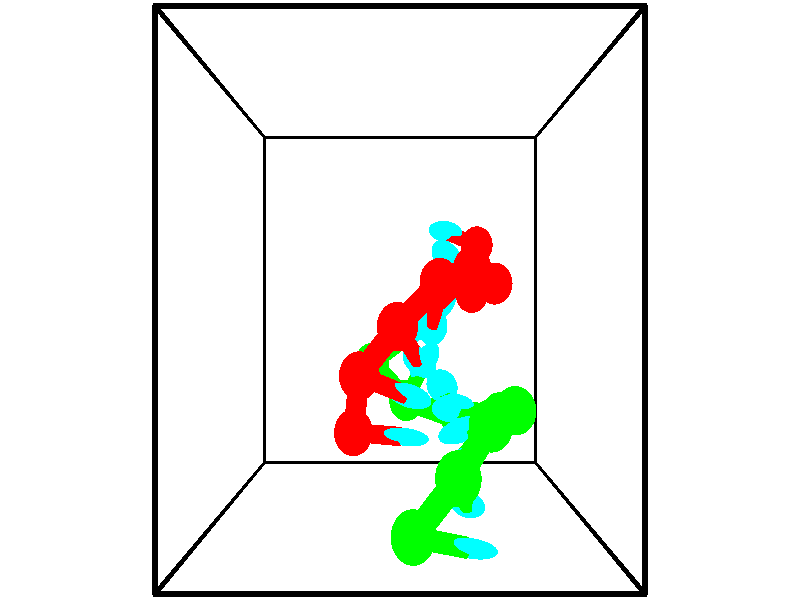// switches for output
#declare DRAW_BASES = 1; // possible values are 0, 1; only relevant for DNA ribbons
#declare DRAW_BASES_TYPE = 3; // possible values are 1, 2, 3; only relevant for DNA ribbons
#declare DRAW_FOG = 0; // set to 1 to enable fog

#include "colors.inc"

#include "transforms.inc"
background { rgb <1, 1, 1>}

#default {
   normal{
       ripples 0.25
       frequency 0.20
       turbulence 0.2
       lambda 5
   }
	finish {
		phong 0.1
		phong_size 40.
	}
}

// original window dimensions: 1024x640


// camera settings

camera {
	sky <-0, 1, 0>
	up <-0, 1, 0>
	right 1.6 * <1, 0, 0>
	location <2.5, 2.5, 11.1562>
	look_at <2.5, 2.5, 2.5>
	direction <0, 0, -8.6562>
	angle 67.0682
}


# declare cpy_camera_pos = <2.5, 2.5, 11.1562>;
# if (DRAW_FOG = 1)
fog {
	fog_type 2
	up vnormalize(cpy_camera_pos)
	color rgbt<1,1,1,0.3>
	distance 1e-5
	fog_alt 3e-3
	fog_offset 4
}
# end


// LIGHTS

# declare lum = 6;
global_settings {
	ambient_light rgb lum * <0.05, 0.05, 0.05>
	max_trace_level 15
}# declare cpy_direct_light_amount = 0.25;
light_source
{	1000 * <-1, -1, 1>,
	rgb lum * cpy_direct_light_amount
	parallel
}

light_source
{	1000 * <1, 1, -1>,
	rgb lum * cpy_direct_light_amount
	parallel
}

// strand 0

// nucleotide -1

// particle -1
sphere {
	<3.725075, 3.229018, 1.520064> 0.250000
	pigment { color rgbt <1,0,0,0> }
	no_shadow
}
cylinder {
	<3.421825, 3.307716, 1.768753>,  <3.239876, 3.354935, 1.917967>, 0.100000
	pigment { color rgbt <1,0,0,0> }
	no_shadow
}
cylinder {
	<3.421825, 3.307716, 1.768753>,  <3.725075, 3.229018, 1.520064>, 0.100000
	pigment { color rgbt <1,0,0,0> }
	no_shadow
}

// particle -1
sphere {
	<3.421825, 3.307716, 1.768753> 0.100000
	pigment { color rgbt <1,0,0,0> }
	no_shadow
}
sphere {
	0, 1
	scale<0.080000,0.200000,0.300000>
	matrix <0.105599, -0.903779, 0.414767,
		0.643504, 0.380098, 0.664401,
		-0.758124, 0.196745, 0.621723,
		3.194388, 3.366740, 1.955270>
	pigment { color rgbt <0,1,1,0> }
	no_shadow
}
cylinder {
	<3.611395, 2.582226, 1.808096>,  <3.725075, 3.229018, 1.520064>, 0.130000
	pigment { color rgbt <1,0,0,0> }
	no_shadow
}

// nucleotide -1

// particle -1
sphere {
	<3.611395, 2.582226, 1.808096> 0.250000
	pigment { color rgbt <1,0,0,0> }
	no_shadow
}
cylinder {
	<3.378780, 2.833298, 2.015106>,  <3.239212, 2.983941, 2.139312>, 0.100000
	pigment { color rgbt <1,0,0,0> }
	no_shadow
}
cylinder {
	<3.378780, 2.833298, 2.015106>,  <3.611395, 2.582226, 1.808096>, 0.100000
	pigment { color rgbt <1,0,0,0> }
	no_shadow
}

// particle -1
sphere {
	<3.378780, 2.833298, 2.015106> 0.100000
	pigment { color rgbt <1,0,0,0> }
	no_shadow
}
sphere {
	0, 1
	scale<0.080000,0.200000,0.300000>
	matrix <-0.099878, -0.686430, 0.720304,
		0.807366, 0.367194, 0.461876,
		-0.581537, 0.627680, 0.517525,
		3.204319, 3.021602, 2.170364>
	pigment { color rgbt <0,1,1,0> }
	no_shadow
}
cylinder {
	<3.853675, 2.695647, 2.529980>,  <3.611395, 2.582226, 1.808096>, 0.130000
	pigment { color rgbt <1,0,0,0> }
	no_shadow
}

// nucleotide -1

// particle -1
sphere {
	<3.853675, 2.695647, 2.529980> 0.250000
	pigment { color rgbt <1,0,0,0> }
	no_shadow
}
cylinder {
	<3.454731, 2.711868, 2.505890>,  <3.215364, 2.721601, 2.491436>, 0.100000
	pigment { color rgbt <1,0,0,0> }
	no_shadow
}
cylinder {
	<3.454731, 2.711868, 2.505890>,  <3.853675, 2.695647, 2.529980>, 0.100000
	pigment { color rgbt <1,0,0,0> }
	no_shadow
}

// particle -1
sphere {
	<3.454731, 2.711868, 2.505890> 0.100000
	pigment { color rgbt <1,0,0,0> }
	no_shadow
}
sphere {
	0, 1
	scale<0.080000,0.200000,0.300000>
	matrix <-0.071391, -0.698846, 0.711701,
		-0.013227, 0.714122, 0.699896,
		-0.997361, 0.040553, -0.060226,
		3.155523, 2.724034, 2.487822>
	pigment { color rgbt <0,1,1,0> }
	no_shadow
}
cylinder {
	<3.454847, 2.847466, 3.172449>,  <3.853675, 2.695647, 2.529980>, 0.130000
	pigment { color rgbt <1,0,0,0> }
	no_shadow
}

// nucleotide -1

// particle -1
sphere {
	<3.454847, 2.847466, 3.172449> 0.250000
	pigment { color rgbt <1,0,0,0> }
	no_shadow
}
cylinder {
	<3.211376, 2.616478, 2.954811>,  <3.065294, 2.477885, 2.824228>, 0.100000
	pigment { color rgbt <1,0,0,0> }
	no_shadow
}
cylinder {
	<3.211376, 2.616478, 2.954811>,  <3.454847, 2.847466, 3.172449>, 0.100000
	pigment { color rgbt <1,0,0,0> }
	no_shadow
}

// particle -1
sphere {
	<3.211376, 2.616478, 2.954811> 0.100000
	pigment { color rgbt <1,0,0,0> }
	no_shadow
}
sphere {
	0, 1
	scale<0.080000,0.200000,0.300000>
	matrix <-0.005059, -0.682922, 0.730474,
		-0.793402, 0.447375, 0.412757,
		-0.608677, -0.577471, -0.544095,
		3.028773, 2.443237, 2.791583>
	pigment { color rgbt <0,1,1,0> }
	no_shadow
}
cylinder {
	<2.993809, 2.686702, 3.629776>,  <3.454847, 2.847466, 3.172449>, 0.130000
	pigment { color rgbt <1,0,0,0> }
	no_shadow
}

// nucleotide -1

// particle -1
sphere {
	<2.993809, 2.686702, 3.629776> 0.250000
	pigment { color rgbt <1,0,0,0> }
	no_shadow
}
cylinder {
	<2.956757, 2.410057, 3.343254>,  <2.934525, 2.244070, 3.171341>, 0.100000
	pigment { color rgbt <1,0,0,0> }
	no_shadow
}
cylinder {
	<2.956757, 2.410057, 3.343254>,  <2.993809, 2.686702, 3.629776>, 0.100000
	pigment { color rgbt <1,0,0,0> }
	no_shadow
}

// particle -1
sphere {
	<2.956757, 2.410057, 3.343254> 0.100000
	pigment { color rgbt <1,0,0,0> }
	no_shadow
}
sphere {
	0, 1
	scale<0.080000,0.200000,0.300000>
	matrix <-0.178629, -0.696183, 0.695285,
		-0.979546, 0.192357, -0.059054,
		-0.092631, -0.691613, -0.716304,
		2.928967, 2.202573, 3.128363>
	pigment { color rgbt <0,1,1,0> }
	no_shadow
}
cylinder {
	<2.468400, 2.230596, 3.812765>,  <2.993809, 2.686702, 3.629776>, 0.130000
	pigment { color rgbt <1,0,0,0> }
	no_shadow
}

// nucleotide -1

// particle -1
sphere {
	<2.468400, 2.230596, 3.812765> 0.250000
	pigment { color rgbt <1,0,0,0> }
	no_shadow
}
cylinder {
	<2.632233, 1.998924, 3.530830>,  <2.730532, 1.859921, 3.361670>, 0.100000
	pigment { color rgbt <1,0,0,0> }
	no_shadow
}
cylinder {
	<2.632233, 1.998924, 3.530830>,  <2.468400, 2.230596, 3.812765>, 0.100000
	pigment { color rgbt <1,0,0,0> }
	no_shadow
}

// particle -1
sphere {
	<2.632233, 1.998924, 3.530830> 0.100000
	pigment { color rgbt <1,0,0,0> }
	no_shadow
}
sphere {
	0, 1
	scale<0.080000,0.200000,0.300000>
	matrix <-0.120813, -0.800246, 0.587375,
		-0.904239, -0.155425, -0.397738,
		0.409581, -0.579179, -0.704837,
		2.755107, 1.825170, 3.319379>
	pigment { color rgbt <0,1,1,0> }
	no_shadow
}
cylinder {
	<1.999597, 1.723120, 3.724028>,  <2.468400, 2.230596, 3.812765>, 0.130000
	pigment { color rgbt <1,0,0,0> }
	no_shadow
}

// nucleotide -1

// particle -1
sphere {
	<1.999597, 1.723120, 3.724028> 0.250000
	pigment { color rgbt <1,0,0,0> }
	no_shadow
}
cylinder {
	<2.354015, 1.586609, 3.598518>,  <2.566666, 1.504702, 3.523213>, 0.100000
	pigment { color rgbt <1,0,0,0> }
	no_shadow
}
cylinder {
	<2.354015, 1.586609, 3.598518>,  <1.999597, 1.723120, 3.724028>, 0.100000
	pigment { color rgbt <1,0,0,0> }
	no_shadow
}

// particle -1
sphere {
	<2.354015, 1.586609, 3.598518> 0.100000
	pigment { color rgbt <1,0,0,0> }
	no_shadow
}
sphere {
	0, 1
	scale<0.080000,0.200000,0.300000>
	matrix <-0.094667, -0.795751, 0.598180,
		-0.453830, -0.500311, -0.737379,
		0.886046, -0.341277, -0.313773,
		2.619829, 1.484226, 3.504386>
	pigment { color rgbt <0,1,1,0> }
	no_shadow
}
cylinder {
	<1.898332, 1.073832, 3.354268>,  <1.999597, 1.723120, 3.724028>, 0.130000
	pigment { color rgbt <1,0,0,0> }
	no_shadow
}

// nucleotide -1

// particle -1
sphere {
	<1.898332, 1.073832, 3.354268> 0.250000
	pigment { color rgbt <1,0,0,0> }
	no_shadow
}
cylinder {
	<2.281055, 1.067215, 3.470367>,  <2.510689, 1.063245, 3.540027>, 0.100000
	pigment { color rgbt <1,0,0,0> }
	no_shadow
}
cylinder {
	<2.281055, 1.067215, 3.470367>,  <1.898332, 1.073832, 3.354268>, 0.100000
	pigment { color rgbt <1,0,0,0> }
	no_shadow
}

// particle -1
sphere {
	<2.281055, 1.067215, 3.470367> 0.100000
	pigment { color rgbt <1,0,0,0> }
	no_shadow
}
sphere {
	0, 1
	scale<0.080000,0.200000,0.300000>
	matrix <-0.142174, -0.897473, 0.417528,
		0.253583, -0.440760, -0.861061,
		0.956809, -0.016542, 0.290248,
		2.568098, 1.062252, 3.557442>
	pigment { color rgbt <0,1,1,0> }
	no_shadow
}
// strand 1

// nucleotide -1

// particle -1
sphere {
	<2.646254, 0.298018, 4.432545> 0.250000
	pigment { color rgbt <0,1,0,0> }
	no_shadow
}
cylinder {
	<3.030591, 0.212662, 4.361839>,  <3.261193, 0.161448, 4.319416>, 0.100000
	pigment { color rgbt <0,1,0,0> }
	no_shadow
}
cylinder {
	<3.030591, 0.212662, 4.361839>,  <2.646254, 0.298018, 4.432545>, 0.100000
	pigment { color rgbt <0,1,0,0> }
	no_shadow
}

// particle -1
sphere {
	<3.030591, 0.212662, 4.361839> 0.100000
	pigment { color rgbt <0,1,0,0> }
	no_shadow
}
sphere {
	0, 1
	scale<0.080000,0.200000,0.300000>
	matrix <0.087124, 0.838225, -0.538320,
		0.263041, 0.501841, 0.823994,
		0.960843, -0.213389, -0.176765,
		3.318844, 0.148645, 4.308810>
	pigment { color rgbt <0,1,1,0> }
	no_shadow
}
cylinder {
	<3.129430, 0.892595, 4.636949>,  <2.646254, 0.298018, 4.432545>, 0.130000
	pigment { color rgbt <0,1,0,0> }
	no_shadow
}

// nucleotide -1

// particle -1
sphere {
	<3.129430, 0.892595, 4.636949> 0.250000
	pigment { color rgbt <0,1,0,0> }
	no_shadow
}
cylinder {
	<3.222650, 0.665924, 4.320831>,  <3.278582, 0.529922, 4.131161>, 0.100000
	pigment { color rgbt <0,1,0,0> }
	no_shadow
}
cylinder {
	<3.222650, 0.665924, 4.320831>,  <3.129430, 0.892595, 4.636949>, 0.100000
	pigment { color rgbt <0,1,0,0> }
	no_shadow
}

// particle -1
sphere {
	<3.222650, 0.665924, 4.320831> 0.100000
	pigment { color rgbt <0,1,0,0> }
	no_shadow
}
sphere {
	0, 1
	scale<0.080000,0.200000,0.300000>
	matrix <0.106025, 0.822633, -0.558600,
		0.966668, 0.046391, 0.251796,
		0.233050, -0.566677, -0.790294,
		3.292564, 0.495921, 4.083743>
	pigment { color rgbt <0,1,1,0> }
	no_shadow
}
cylinder {
	<3.538522, 1.300839, 4.249628>,  <3.129430, 0.892595, 4.636949>, 0.130000
	pigment { color rgbt <0,1,0,0> }
	no_shadow
}

// nucleotide -1

// particle -1
sphere {
	<3.538522, 1.300839, 4.249628> 0.250000
	pigment { color rgbt <0,1,0,0> }
	no_shadow
}
cylinder {
	<3.362175, 1.046432, 3.996292>,  <3.256367, 0.893789, 3.844290>, 0.100000
	pigment { color rgbt <0,1,0,0> }
	no_shadow
}
cylinder {
	<3.362175, 1.046432, 3.996292>,  <3.538522, 1.300839, 4.249628>, 0.100000
	pigment { color rgbt <0,1,0,0> }
	no_shadow
}

// particle -1
sphere {
	<3.362175, 1.046432, 3.996292> 0.100000
	pigment { color rgbt <0,1,0,0> }
	no_shadow
}
sphere {
	0, 1
	scale<0.080000,0.200000,0.300000>
	matrix <-0.269985, 0.766904, -0.582209,
		0.856005, -0.085685, -0.509818,
		-0.440867, -0.636016, -0.633340,
		3.229915, 0.855628, 3.806290>
	pigment { color rgbt <0,1,1,0> }
	no_shadow
}
cylinder {
	<3.931686, 1.361490, 3.688035>,  <3.538522, 1.300839, 4.249628>, 0.130000
	pigment { color rgbt <0,1,0,0> }
	no_shadow
}

// nucleotide -1

// particle -1
sphere {
	<3.931686, 1.361490, 3.688035> 0.250000
	pigment { color rgbt <0,1,0,0> }
	no_shadow
}
cylinder {
	<3.552029, 1.239105, 3.658333>,  <3.324234, 1.165675, 3.640511>, 0.100000
	pigment { color rgbt <0,1,0,0> }
	no_shadow
}
cylinder {
	<3.552029, 1.239105, 3.658333>,  <3.931686, 1.361490, 3.688035>, 0.100000
	pigment { color rgbt <0,1,0,0> }
	no_shadow
}

// particle -1
sphere {
	<3.552029, 1.239105, 3.658333> 0.100000
	pigment { color rgbt <0,1,0,0> }
	no_shadow
}
sphere {
	0, 1
	scale<0.080000,0.200000,0.300000>
	matrix <-0.176673, 0.712803, -0.678748,
		0.260600, -0.631110, -0.730607,
		-0.949144, -0.305961, -0.074256,
		3.267286, 1.147317, 3.636056>
	pigment { color rgbt <0,1,1,0> }
	no_shadow
}
cylinder {
	<3.843691, 1.214515, 3.043113>,  <3.931686, 1.361490, 3.688035>, 0.130000
	pigment { color rgbt <0,1,0,0> }
	no_shadow
}

// nucleotide -1

// particle -1
sphere {
	<3.843691, 1.214515, 3.043113> 0.250000
	pigment { color rgbt <0,1,0,0> }
	no_shadow
}
cylinder {
	<3.474096, 1.276276, 3.183060>,  <3.252339, 1.313332, 3.267028>, 0.100000
	pigment { color rgbt <0,1,0,0> }
	no_shadow
}
cylinder {
	<3.474096, 1.276276, 3.183060>,  <3.843691, 1.214515, 3.043113>, 0.100000
	pigment { color rgbt <0,1,0,0> }
	no_shadow
}

// particle -1
sphere {
	<3.474096, 1.276276, 3.183060> 0.100000
	pigment { color rgbt <0,1,0,0> }
	no_shadow
}
sphere {
	0, 1
	scale<0.080000,0.200000,0.300000>
	matrix <-0.190241, 0.608057, -0.770763,
		-0.331745, -0.778734, -0.532464,
		-0.923987, 0.154400, 0.349867,
		3.196900, 1.322596, 3.288020>
	pigment { color rgbt <0,1,1,0> }
	no_shadow
}
cylinder {
	<3.344477, 1.077824, 2.485750>,  <3.843691, 1.214515, 3.043113>, 0.130000
	pigment { color rgbt <0,1,0,0> }
	no_shadow
}

// nucleotide -1

// particle -1
sphere {
	<3.344477, 1.077824, 2.485750> 0.250000
	pigment { color rgbt <0,1,0,0> }
	no_shadow
}
cylinder {
	<3.189208, 1.330597, 2.754074>,  <3.096047, 1.482260, 2.915068>, 0.100000
	pigment { color rgbt <0,1,0,0> }
	no_shadow
}
cylinder {
	<3.189208, 1.330597, 2.754074>,  <3.344477, 1.077824, 2.485750>, 0.100000
	pigment { color rgbt <0,1,0,0> }
	no_shadow
}

// particle -1
sphere {
	<3.189208, 1.330597, 2.754074> 0.100000
	pigment { color rgbt <0,1,0,0> }
	no_shadow
}
sphere {
	0, 1
	scale<0.080000,0.200000,0.300000>
	matrix <-0.141173, 0.678521, -0.720888,
		-0.910710, -0.374529, -0.174171,
		-0.388172, 0.631932, 0.670809,
		3.072757, 1.520176, 2.955317>
	pigment { color rgbt <0,1,1,0> }
	no_shadow
}
cylinder {
	<2.591676, 1.279924, 2.338814>,  <3.344477, 1.077824, 2.485750>, 0.130000
	pigment { color rgbt <0,1,0,0> }
	no_shadow
}

// nucleotide -1

// particle -1
sphere {
	<2.591676, 1.279924, 2.338814> 0.250000
	pigment { color rgbt <0,1,0,0> }
	no_shadow
}
cylinder {
	<2.734872, 1.569839, 2.574280>,  <2.820789, 1.743789, 2.715559>, 0.100000
	pigment { color rgbt <0,1,0,0> }
	no_shadow
}
cylinder {
	<2.734872, 1.569839, 2.574280>,  <2.591676, 1.279924, 2.338814>, 0.100000
	pigment { color rgbt <0,1,0,0> }
	no_shadow
}

// particle -1
sphere {
	<2.734872, 1.569839, 2.574280> 0.100000
	pigment { color rgbt <0,1,0,0> }
	no_shadow
}
sphere {
	0, 1
	scale<0.080000,0.200000,0.300000>
	matrix <-0.356411, 0.688782, -0.631309,
		-0.863026, 0.016196, 0.504899,
		0.357990, 0.724788, 0.588665,
		2.842269, 1.787276, 2.750879>
	pigment { color rgbt <0,1,1,0> }
	no_shadow
}
cylinder {
	<2.092537, 1.730016, 2.377769>,  <2.591676, 1.279924, 2.338814>, 0.130000
	pigment { color rgbt <0,1,0,0> }
	no_shadow
}

// nucleotide -1

// particle -1
sphere {
	<2.092537, 1.730016, 2.377769> 0.250000
	pigment { color rgbt <0,1,0,0> }
	no_shadow
}
cylinder {
	<2.421461, 1.939774, 2.466148>,  <2.618815, 2.065628, 2.519176>, 0.100000
	pigment { color rgbt <0,1,0,0> }
	no_shadow
}
cylinder {
	<2.421461, 1.939774, 2.466148>,  <2.092537, 1.730016, 2.377769>, 0.100000
	pigment { color rgbt <0,1,0,0> }
	no_shadow
}

// particle -1
sphere {
	<2.421461, 1.939774, 2.466148> 0.100000
	pigment { color rgbt <0,1,0,0> }
	no_shadow
}
sphere {
	0, 1
	scale<0.080000,0.200000,0.300000>
	matrix <-0.329619, 0.755461, -0.566242,
		-0.463851, 0.392797, 0.794073,
		0.822310, 0.524393, 0.220948,
		2.668154, 2.097092, 2.532433>
	pigment { color rgbt <0,1,1,0> }
	no_shadow
}
// box output
cylinder {
	<0.000000, 0.000000, 0.000000>,  <5.000000, 0.000000, 0.000000>, 0.025000
	pigment { color rgbt <0,0,0,0> }
	no_shadow
}
cylinder {
	<0.000000, 0.000000, 0.000000>,  <0.000000, 5.000000, 0.000000>, 0.025000
	pigment { color rgbt <0,0,0,0> }
	no_shadow
}
cylinder {
	<0.000000, 0.000000, 0.000000>,  <0.000000, 0.000000, 5.000000>, 0.025000
	pigment { color rgbt <0,0,0,0> }
	no_shadow
}
cylinder {
	<5.000000, 5.000000, 5.000000>,  <0.000000, 5.000000, 5.000000>, 0.025000
	pigment { color rgbt <0,0,0,0> }
	no_shadow
}
cylinder {
	<5.000000, 5.000000, 5.000000>,  <5.000000, 0.000000, 5.000000>, 0.025000
	pigment { color rgbt <0,0,0,0> }
	no_shadow
}
cylinder {
	<5.000000, 5.000000, 5.000000>,  <5.000000, 5.000000, 0.000000>, 0.025000
	pigment { color rgbt <0,0,0,0> }
	no_shadow
}
cylinder {
	<0.000000, 0.000000, 5.000000>,  <0.000000, 5.000000, 5.000000>, 0.025000
	pigment { color rgbt <0,0,0,0> }
	no_shadow
}
cylinder {
	<0.000000, 0.000000, 5.000000>,  <5.000000, 0.000000, 5.000000>, 0.025000
	pigment { color rgbt <0,0,0,0> }
	no_shadow
}
cylinder {
	<5.000000, 5.000000, 0.000000>,  <0.000000, 5.000000, 0.000000>, 0.025000
	pigment { color rgbt <0,0,0,0> }
	no_shadow
}
cylinder {
	<5.000000, 5.000000, 0.000000>,  <5.000000, 0.000000, 0.000000>, 0.025000
	pigment { color rgbt <0,0,0,0> }
	no_shadow
}
cylinder {
	<5.000000, 0.000000, 5.000000>,  <5.000000, 0.000000, 0.000000>, 0.025000
	pigment { color rgbt <0,0,0,0> }
	no_shadow
}
cylinder {
	<0.000000, 5.000000, 0.000000>,  <0.000000, 5.000000, 5.000000>, 0.025000
	pigment { color rgbt <0,0,0,0> }
	no_shadow
}
// end of box output
